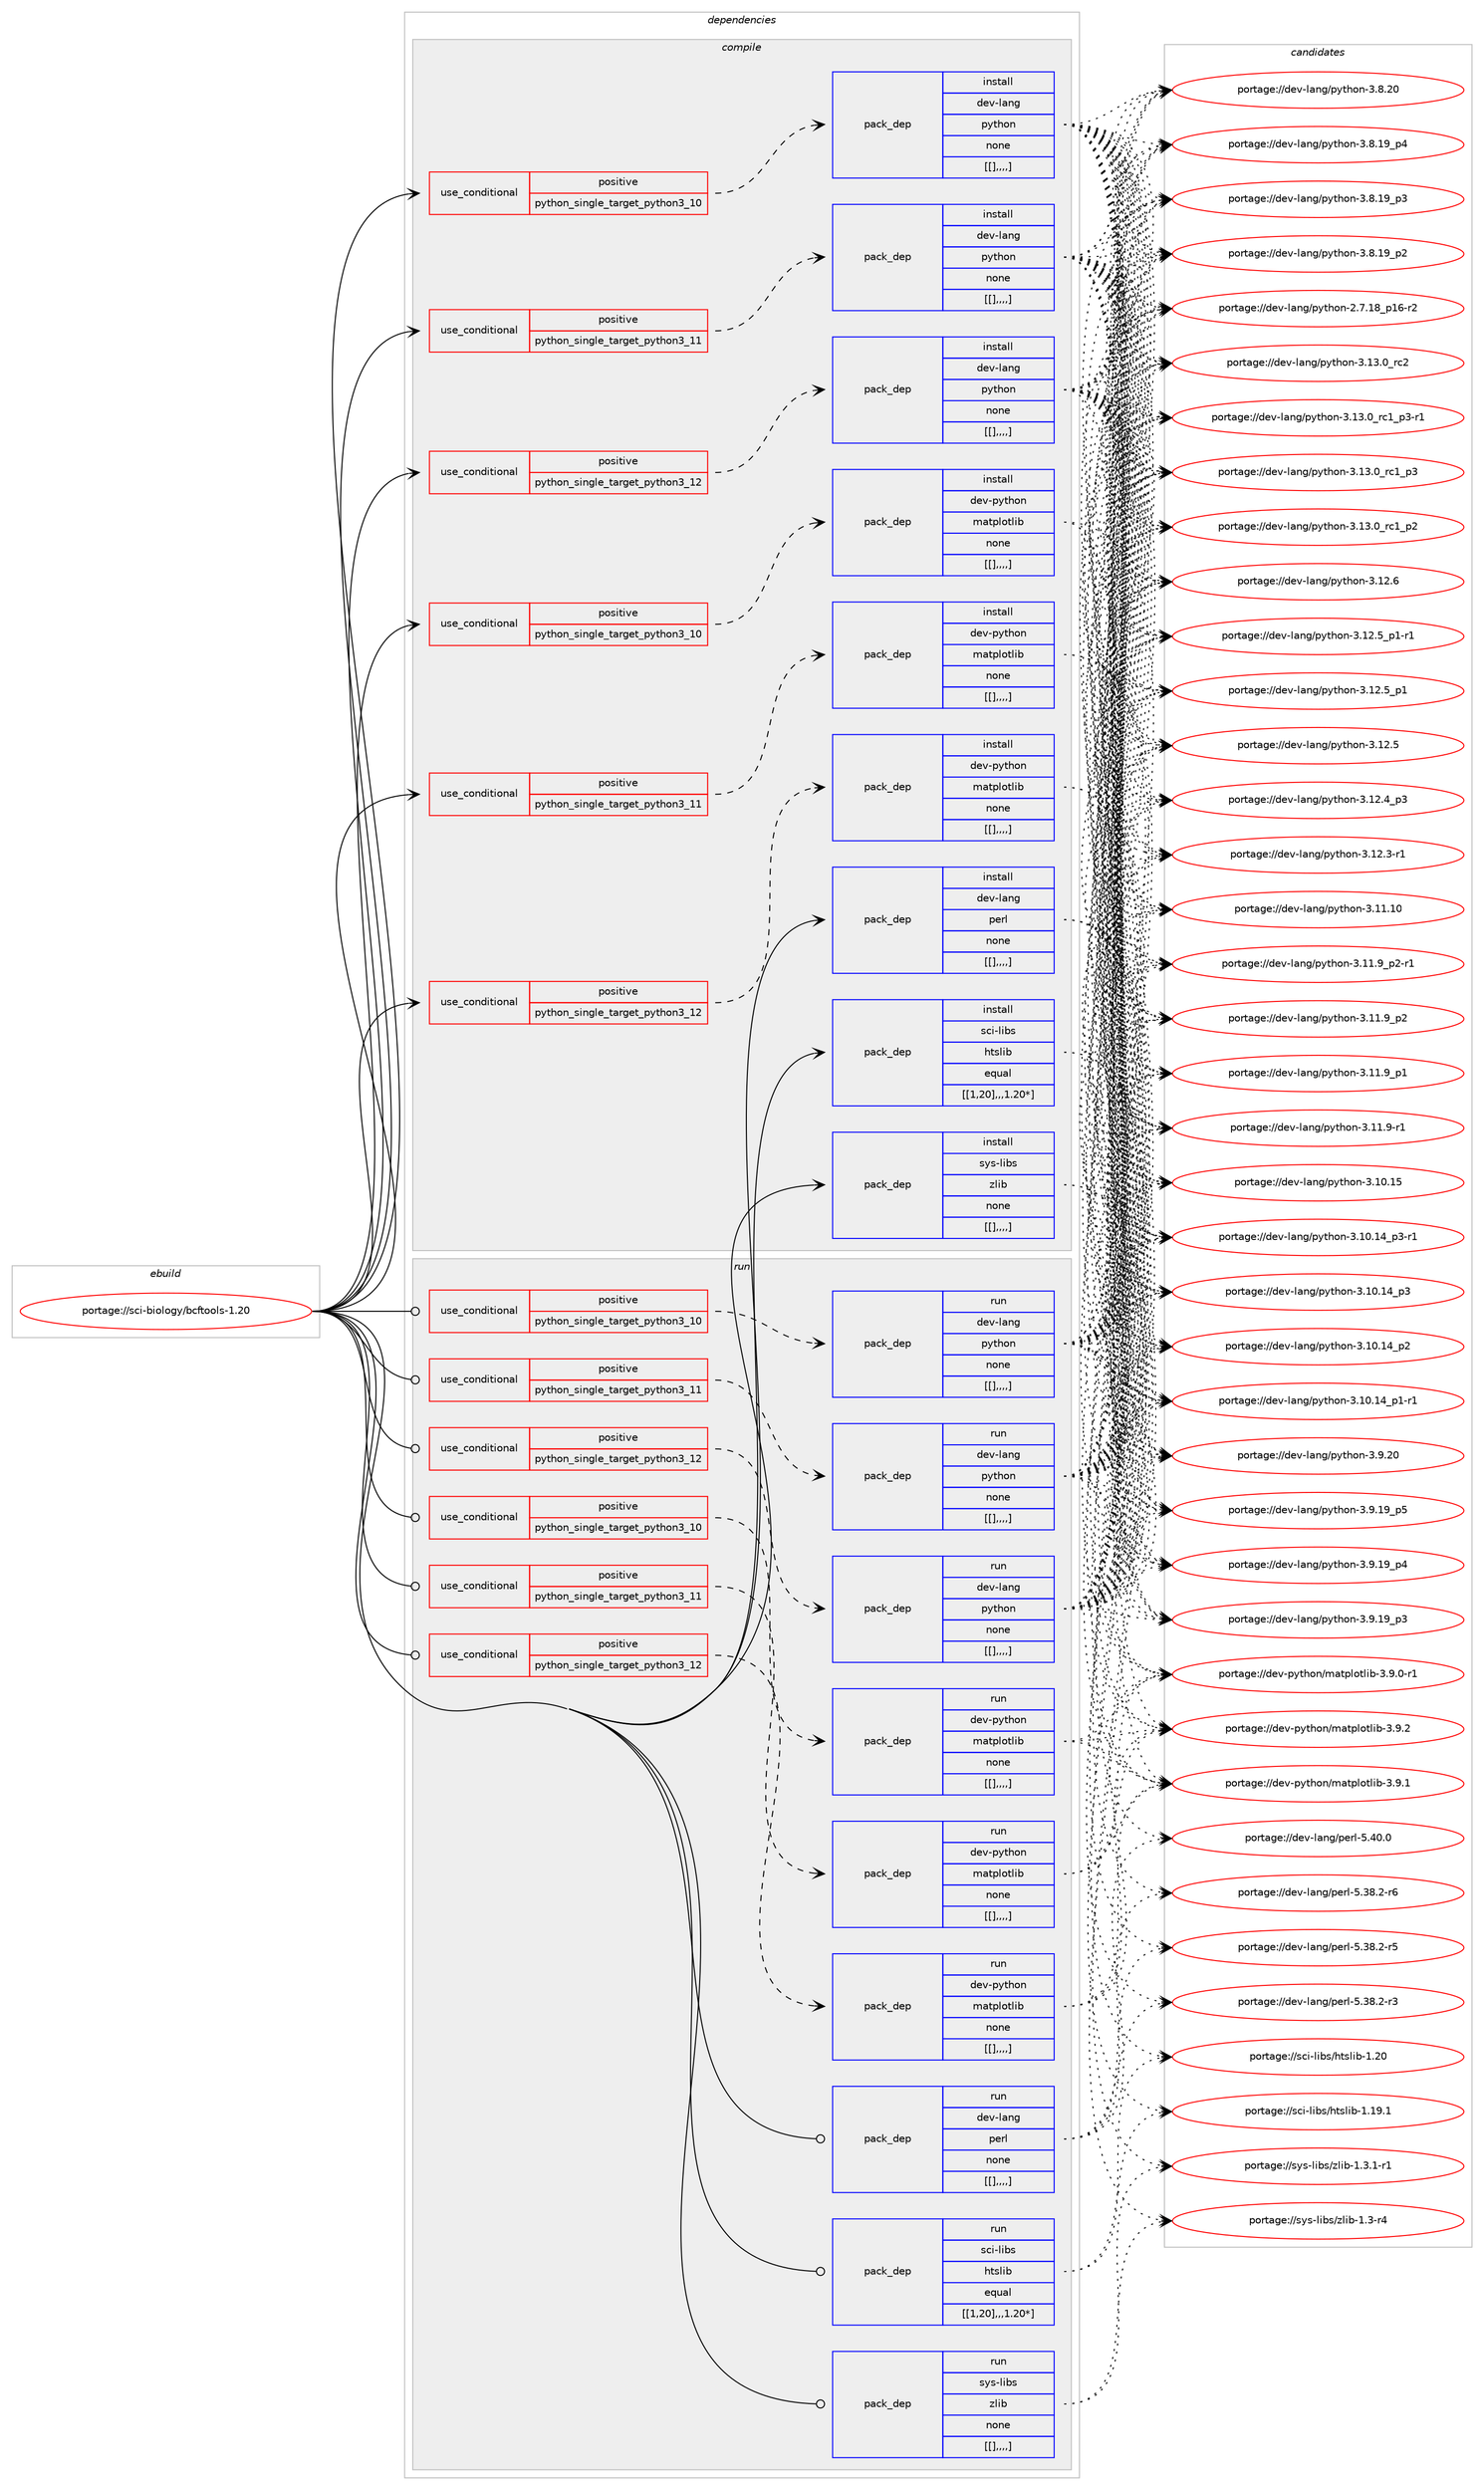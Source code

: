 digraph prolog {

# *************
# Graph options
# *************

newrank=true;
concentrate=true;
compound=true;
graph [rankdir=LR,fontname=Helvetica,fontsize=10,ranksep=1.5];#, ranksep=2.5, nodesep=0.2];
edge  [arrowhead=vee];
node  [fontname=Helvetica,fontsize=10];

# **********
# The ebuild
# **********

subgraph cluster_leftcol {
color=gray;
label=<<i>ebuild</i>>;
id [label="portage://sci-biology/bcftools-1.20", color=red, width=4, href="../sci-biology/bcftools-1.20.svg"];
}

# ****************
# The dependencies
# ****************

subgraph cluster_midcol {
color=gray;
label=<<i>dependencies</i>>;
subgraph cluster_compile {
fillcolor="#eeeeee";
style=filled;
label=<<i>compile</i>>;
subgraph cond107684 {
dependency408165 [label=<<TABLE BORDER="0" CELLBORDER="1" CELLSPACING="0" CELLPADDING="4"><TR><TD ROWSPAN="3" CELLPADDING="10">use_conditional</TD></TR><TR><TD>positive</TD></TR><TR><TD>python_single_target_python3_10</TD></TR></TABLE>>, shape=none, color=red];
subgraph pack297526 {
dependency408166 [label=<<TABLE BORDER="0" CELLBORDER="1" CELLSPACING="0" CELLPADDING="4" WIDTH="220"><TR><TD ROWSPAN="6" CELLPADDING="30">pack_dep</TD></TR><TR><TD WIDTH="110">install</TD></TR><TR><TD>dev-lang</TD></TR><TR><TD>python</TD></TR><TR><TD>none</TD></TR><TR><TD>[[],,,,]</TD></TR></TABLE>>, shape=none, color=blue];
}
dependency408165:e -> dependency408166:w [weight=20,style="dashed",arrowhead="vee"];
}
id:e -> dependency408165:w [weight=20,style="solid",arrowhead="vee"];
subgraph cond107685 {
dependency408167 [label=<<TABLE BORDER="0" CELLBORDER="1" CELLSPACING="0" CELLPADDING="4"><TR><TD ROWSPAN="3" CELLPADDING="10">use_conditional</TD></TR><TR><TD>positive</TD></TR><TR><TD>python_single_target_python3_10</TD></TR></TABLE>>, shape=none, color=red];
subgraph pack297527 {
dependency408168 [label=<<TABLE BORDER="0" CELLBORDER="1" CELLSPACING="0" CELLPADDING="4" WIDTH="220"><TR><TD ROWSPAN="6" CELLPADDING="30">pack_dep</TD></TR><TR><TD WIDTH="110">install</TD></TR><TR><TD>dev-python</TD></TR><TR><TD>matplotlib</TD></TR><TR><TD>none</TD></TR><TR><TD>[[],,,,]</TD></TR></TABLE>>, shape=none, color=blue];
}
dependency408167:e -> dependency408168:w [weight=20,style="dashed",arrowhead="vee"];
}
id:e -> dependency408167:w [weight=20,style="solid",arrowhead="vee"];
subgraph cond107686 {
dependency408169 [label=<<TABLE BORDER="0" CELLBORDER="1" CELLSPACING="0" CELLPADDING="4"><TR><TD ROWSPAN="3" CELLPADDING="10">use_conditional</TD></TR><TR><TD>positive</TD></TR><TR><TD>python_single_target_python3_11</TD></TR></TABLE>>, shape=none, color=red];
subgraph pack297528 {
dependency408170 [label=<<TABLE BORDER="0" CELLBORDER="1" CELLSPACING="0" CELLPADDING="4" WIDTH="220"><TR><TD ROWSPAN="6" CELLPADDING="30">pack_dep</TD></TR><TR><TD WIDTH="110">install</TD></TR><TR><TD>dev-lang</TD></TR><TR><TD>python</TD></TR><TR><TD>none</TD></TR><TR><TD>[[],,,,]</TD></TR></TABLE>>, shape=none, color=blue];
}
dependency408169:e -> dependency408170:w [weight=20,style="dashed",arrowhead="vee"];
}
id:e -> dependency408169:w [weight=20,style="solid",arrowhead="vee"];
subgraph cond107687 {
dependency408171 [label=<<TABLE BORDER="0" CELLBORDER="1" CELLSPACING="0" CELLPADDING="4"><TR><TD ROWSPAN="3" CELLPADDING="10">use_conditional</TD></TR><TR><TD>positive</TD></TR><TR><TD>python_single_target_python3_11</TD></TR></TABLE>>, shape=none, color=red];
subgraph pack297529 {
dependency408172 [label=<<TABLE BORDER="0" CELLBORDER="1" CELLSPACING="0" CELLPADDING="4" WIDTH="220"><TR><TD ROWSPAN="6" CELLPADDING="30">pack_dep</TD></TR><TR><TD WIDTH="110">install</TD></TR><TR><TD>dev-python</TD></TR><TR><TD>matplotlib</TD></TR><TR><TD>none</TD></TR><TR><TD>[[],,,,]</TD></TR></TABLE>>, shape=none, color=blue];
}
dependency408171:e -> dependency408172:w [weight=20,style="dashed",arrowhead="vee"];
}
id:e -> dependency408171:w [weight=20,style="solid",arrowhead="vee"];
subgraph cond107688 {
dependency408173 [label=<<TABLE BORDER="0" CELLBORDER="1" CELLSPACING="0" CELLPADDING="4"><TR><TD ROWSPAN="3" CELLPADDING="10">use_conditional</TD></TR><TR><TD>positive</TD></TR><TR><TD>python_single_target_python3_12</TD></TR></TABLE>>, shape=none, color=red];
subgraph pack297530 {
dependency408174 [label=<<TABLE BORDER="0" CELLBORDER="1" CELLSPACING="0" CELLPADDING="4" WIDTH="220"><TR><TD ROWSPAN="6" CELLPADDING="30">pack_dep</TD></TR><TR><TD WIDTH="110">install</TD></TR><TR><TD>dev-lang</TD></TR><TR><TD>python</TD></TR><TR><TD>none</TD></TR><TR><TD>[[],,,,]</TD></TR></TABLE>>, shape=none, color=blue];
}
dependency408173:e -> dependency408174:w [weight=20,style="dashed",arrowhead="vee"];
}
id:e -> dependency408173:w [weight=20,style="solid",arrowhead="vee"];
subgraph cond107689 {
dependency408175 [label=<<TABLE BORDER="0" CELLBORDER="1" CELLSPACING="0" CELLPADDING="4"><TR><TD ROWSPAN="3" CELLPADDING="10">use_conditional</TD></TR><TR><TD>positive</TD></TR><TR><TD>python_single_target_python3_12</TD></TR></TABLE>>, shape=none, color=red];
subgraph pack297531 {
dependency408176 [label=<<TABLE BORDER="0" CELLBORDER="1" CELLSPACING="0" CELLPADDING="4" WIDTH="220"><TR><TD ROWSPAN="6" CELLPADDING="30">pack_dep</TD></TR><TR><TD WIDTH="110">install</TD></TR><TR><TD>dev-python</TD></TR><TR><TD>matplotlib</TD></TR><TR><TD>none</TD></TR><TR><TD>[[],,,,]</TD></TR></TABLE>>, shape=none, color=blue];
}
dependency408175:e -> dependency408176:w [weight=20,style="dashed",arrowhead="vee"];
}
id:e -> dependency408175:w [weight=20,style="solid",arrowhead="vee"];
subgraph pack297532 {
dependency408177 [label=<<TABLE BORDER="0" CELLBORDER="1" CELLSPACING="0" CELLPADDING="4" WIDTH="220"><TR><TD ROWSPAN="6" CELLPADDING="30">pack_dep</TD></TR><TR><TD WIDTH="110">install</TD></TR><TR><TD>dev-lang</TD></TR><TR><TD>perl</TD></TR><TR><TD>none</TD></TR><TR><TD>[[],,,,]</TD></TR></TABLE>>, shape=none, color=blue];
}
id:e -> dependency408177:w [weight=20,style="solid",arrowhead="vee"];
subgraph pack297533 {
dependency408178 [label=<<TABLE BORDER="0" CELLBORDER="1" CELLSPACING="0" CELLPADDING="4" WIDTH="220"><TR><TD ROWSPAN="6" CELLPADDING="30">pack_dep</TD></TR><TR><TD WIDTH="110">install</TD></TR><TR><TD>sci-libs</TD></TR><TR><TD>htslib</TD></TR><TR><TD>equal</TD></TR><TR><TD>[[1,20],,,1.20*]</TD></TR></TABLE>>, shape=none, color=blue];
}
id:e -> dependency408178:w [weight=20,style="solid",arrowhead="vee"];
subgraph pack297534 {
dependency408179 [label=<<TABLE BORDER="0" CELLBORDER="1" CELLSPACING="0" CELLPADDING="4" WIDTH="220"><TR><TD ROWSPAN="6" CELLPADDING="30">pack_dep</TD></TR><TR><TD WIDTH="110">install</TD></TR><TR><TD>sys-libs</TD></TR><TR><TD>zlib</TD></TR><TR><TD>none</TD></TR><TR><TD>[[],,,,]</TD></TR></TABLE>>, shape=none, color=blue];
}
id:e -> dependency408179:w [weight=20,style="solid",arrowhead="vee"];
}
subgraph cluster_compileandrun {
fillcolor="#eeeeee";
style=filled;
label=<<i>compile and run</i>>;
}
subgraph cluster_run {
fillcolor="#eeeeee";
style=filled;
label=<<i>run</i>>;
subgraph cond107690 {
dependency408180 [label=<<TABLE BORDER="0" CELLBORDER="1" CELLSPACING="0" CELLPADDING="4"><TR><TD ROWSPAN="3" CELLPADDING="10">use_conditional</TD></TR><TR><TD>positive</TD></TR><TR><TD>python_single_target_python3_10</TD></TR></TABLE>>, shape=none, color=red];
subgraph pack297535 {
dependency408181 [label=<<TABLE BORDER="0" CELLBORDER="1" CELLSPACING="0" CELLPADDING="4" WIDTH="220"><TR><TD ROWSPAN="6" CELLPADDING="30">pack_dep</TD></TR><TR><TD WIDTH="110">run</TD></TR><TR><TD>dev-lang</TD></TR><TR><TD>python</TD></TR><TR><TD>none</TD></TR><TR><TD>[[],,,,]</TD></TR></TABLE>>, shape=none, color=blue];
}
dependency408180:e -> dependency408181:w [weight=20,style="dashed",arrowhead="vee"];
}
id:e -> dependency408180:w [weight=20,style="solid",arrowhead="odot"];
subgraph cond107691 {
dependency408182 [label=<<TABLE BORDER="0" CELLBORDER="1" CELLSPACING="0" CELLPADDING="4"><TR><TD ROWSPAN="3" CELLPADDING="10">use_conditional</TD></TR><TR><TD>positive</TD></TR><TR><TD>python_single_target_python3_10</TD></TR></TABLE>>, shape=none, color=red];
subgraph pack297536 {
dependency408183 [label=<<TABLE BORDER="0" CELLBORDER="1" CELLSPACING="0" CELLPADDING="4" WIDTH="220"><TR><TD ROWSPAN="6" CELLPADDING="30">pack_dep</TD></TR><TR><TD WIDTH="110">run</TD></TR><TR><TD>dev-python</TD></TR><TR><TD>matplotlib</TD></TR><TR><TD>none</TD></TR><TR><TD>[[],,,,]</TD></TR></TABLE>>, shape=none, color=blue];
}
dependency408182:e -> dependency408183:w [weight=20,style="dashed",arrowhead="vee"];
}
id:e -> dependency408182:w [weight=20,style="solid",arrowhead="odot"];
subgraph cond107692 {
dependency408184 [label=<<TABLE BORDER="0" CELLBORDER="1" CELLSPACING="0" CELLPADDING="4"><TR><TD ROWSPAN="3" CELLPADDING="10">use_conditional</TD></TR><TR><TD>positive</TD></TR><TR><TD>python_single_target_python3_11</TD></TR></TABLE>>, shape=none, color=red];
subgraph pack297537 {
dependency408185 [label=<<TABLE BORDER="0" CELLBORDER="1" CELLSPACING="0" CELLPADDING="4" WIDTH="220"><TR><TD ROWSPAN="6" CELLPADDING="30">pack_dep</TD></TR><TR><TD WIDTH="110">run</TD></TR><TR><TD>dev-lang</TD></TR><TR><TD>python</TD></TR><TR><TD>none</TD></TR><TR><TD>[[],,,,]</TD></TR></TABLE>>, shape=none, color=blue];
}
dependency408184:e -> dependency408185:w [weight=20,style="dashed",arrowhead="vee"];
}
id:e -> dependency408184:w [weight=20,style="solid",arrowhead="odot"];
subgraph cond107693 {
dependency408186 [label=<<TABLE BORDER="0" CELLBORDER="1" CELLSPACING="0" CELLPADDING="4"><TR><TD ROWSPAN="3" CELLPADDING="10">use_conditional</TD></TR><TR><TD>positive</TD></TR><TR><TD>python_single_target_python3_11</TD></TR></TABLE>>, shape=none, color=red];
subgraph pack297538 {
dependency408187 [label=<<TABLE BORDER="0" CELLBORDER="1" CELLSPACING="0" CELLPADDING="4" WIDTH="220"><TR><TD ROWSPAN="6" CELLPADDING="30">pack_dep</TD></TR><TR><TD WIDTH="110">run</TD></TR><TR><TD>dev-python</TD></TR><TR><TD>matplotlib</TD></TR><TR><TD>none</TD></TR><TR><TD>[[],,,,]</TD></TR></TABLE>>, shape=none, color=blue];
}
dependency408186:e -> dependency408187:w [weight=20,style="dashed",arrowhead="vee"];
}
id:e -> dependency408186:w [weight=20,style="solid",arrowhead="odot"];
subgraph cond107694 {
dependency408188 [label=<<TABLE BORDER="0" CELLBORDER="1" CELLSPACING="0" CELLPADDING="4"><TR><TD ROWSPAN="3" CELLPADDING="10">use_conditional</TD></TR><TR><TD>positive</TD></TR><TR><TD>python_single_target_python3_12</TD></TR></TABLE>>, shape=none, color=red];
subgraph pack297539 {
dependency408189 [label=<<TABLE BORDER="0" CELLBORDER="1" CELLSPACING="0" CELLPADDING="4" WIDTH="220"><TR><TD ROWSPAN="6" CELLPADDING="30">pack_dep</TD></TR><TR><TD WIDTH="110">run</TD></TR><TR><TD>dev-lang</TD></TR><TR><TD>python</TD></TR><TR><TD>none</TD></TR><TR><TD>[[],,,,]</TD></TR></TABLE>>, shape=none, color=blue];
}
dependency408188:e -> dependency408189:w [weight=20,style="dashed",arrowhead="vee"];
}
id:e -> dependency408188:w [weight=20,style="solid",arrowhead="odot"];
subgraph cond107695 {
dependency408190 [label=<<TABLE BORDER="0" CELLBORDER="1" CELLSPACING="0" CELLPADDING="4"><TR><TD ROWSPAN="3" CELLPADDING="10">use_conditional</TD></TR><TR><TD>positive</TD></TR><TR><TD>python_single_target_python3_12</TD></TR></TABLE>>, shape=none, color=red];
subgraph pack297540 {
dependency408191 [label=<<TABLE BORDER="0" CELLBORDER="1" CELLSPACING="0" CELLPADDING="4" WIDTH="220"><TR><TD ROWSPAN="6" CELLPADDING="30">pack_dep</TD></TR><TR><TD WIDTH="110">run</TD></TR><TR><TD>dev-python</TD></TR><TR><TD>matplotlib</TD></TR><TR><TD>none</TD></TR><TR><TD>[[],,,,]</TD></TR></TABLE>>, shape=none, color=blue];
}
dependency408190:e -> dependency408191:w [weight=20,style="dashed",arrowhead="vee"];
}
id:e -> dependency408190:w [weight=20,style="solid",arrowhead="odot"];
subgraph pack297541 {
dependency408192 [label=<<TABLE BORDER="0" CELLBORDER="1" CELLSPACING="0" CELLPADDING="4" WIDTH="220"><TR><TD ROWSPAN="6" CELLPADDING="30">pack_dep</TD></TR><TR><TD WIDTH="110">run</TD></TR><TR><TD>dev-lang</TD></TR><TR><TD>perl</TD></TR><TR><TD>none</TD></TR><TR><TD>[[],,,,]</TD></TR></TABLE>>, shape=none, color=blue];
}
id:e -> dependency408192:w [weight=20,style="solid",arrowhead="odot"];
subgraph pack297542 {
dependency408193 [label=<<TABLE BORDER="0" CELLBORDER="1" CELLSPACING="0" CELLPADDING="4" WIDTH="220"><TR><TD ROWSPAN="6" CELLPADDING="30">pack_dep</TD></TR><TR><TD WIDTH="110">run</TD></TR><TR><TD>sci-libs</TD></TR><TR><TD>htslib</TD></TR><TR><TD>equal</TD></TR><TR><TD>[[1,20],,,1.20*]</TD></TR></TABLE>>, shape=none, color=blue];
}
id:e -> dependency408193:w [weight=20,style="solid",arrowhead="odot"];
subgraph pack297543 {
dependency408194 [label=<<TABLE BORDER="0" CELLBORDER="1" CELLSPACING="0" CELLPADDING="4" WIDTH="220"><TR><TD ROWSPAN="6" CELLPADDING="30">pack_dep</TD></TR><TR><TD WIDTH="110">run</TD></TR><TR><TD>sys-libs</TD></TR><TR><TD>zlib</TD></TR><TR><TD>none</TD></TR><TR><TD>[[],,,,]</TD></TR></TABLE>>, shape=none, color=blue];
}
id:e -> dependency408194:w [weight=20,style="solid",arrowhead="odot"];
}
}

# **************
# The candidates
# **************

subgraph cluster_choices {
rank=same;
color=gray;
label=<<i>candidates</i>>;

subgraph choice297526 {
color=black;
nodesep=1;
choice10010111845108971101034711212111610411111045514649514648951149950 [label="portage://dev-lang/python-3.13.0_rc2", color=red, width=4,href="../dev-lang/python-3.13.0_rc2.svg"];
choice1001011184510897110103471121211161041111104551464951464895114994995112514511449 [label="portage://dev-lang/python-3.13.0_rc1_p3-r1", color=red, width=4,href="../dev-lang/python-3.13.0_rc1_p3-r1.svg"];
choice100101118451089711010347112121116104111110455146495146489511499499511251 [label="portage://dev-lang/python-3.13.0_rc1_p3", color=red, width=4,href="../dev-lang/python-3.13.0_rc1_p3.svg"];
choice100101118451089711010347112121116104111110455146495146489511499499511250 [label="portage://dev-lang/python-3.13.0_rc1_p2", color=red, width=4,href="../dev-lang/python-3.13.0_rc1_p2.svg"];
choice10010111845108971101034711212111610411111045514649504654 [label="portage://dev-lang/python-3.12.6", color=red, width=4,href="../dev-lang/python-3.12.6.svg"];
choice1001011184510897110103471121211161041111104551464950465395112494511449 [label="portage://dev-lang/python-3.12.5_p1-r1", color=red, width=4,href="../dev-lang/python-3.12.5_p1-r1.svg"];
choice100101118451089711010347112121116104111110455146495046539511249 [label="portage://dev-lang/python-3.12.5_p1", color=red, width=4,href="../dev-lang/python-3.12.5_p1.svg"];
choice10010111845108971101034711212111610411111045514649504653 [label="portage://dev-lang/python-3.12.5", color=red, width=4,href="../dev-lang/python-3.12.5.svg"];
choice100101118451089711010347112121116104111110455146495046529511251 [label="portage://dev-lang/python-3.12.4_p3", color=red, width=4,href="../dev-lang/python-3.12.4_p3.svg"];
choice100101118451089711010347112121116104111110455146495046514511449 [label="portage://dev-lang/python-3.12.3-r1", color=red, width=4,href="../dev-lang/python-3.12.3-r1.svg"];
choice1001011184510897110103471121211161041111104551464949464948 [label="portage://dev-lang/python-3.11.10", color=red, width=4,href="../dev-lang/python-3.11.10.svg"];
choice1001011184510897110103471121211161041111104551464949465795112504511449 [label="portage://dev-lang/python-3.11.9_p2-r1", color=red, width=4,href="../dev-lang/python-3.11.9_p2-r1.svg"];
choice100101118451089711010347112121116104111110455146494946579511250 [label="portage://dev-lang/python-3.11.9_p2", color=red, width=4,href="../dev-lang/python-3.11.9_p2.svg"];
choice100101118451089711010347112121116104111110455146494946579511249 [label="portage://dev-lang/python-3.11.9_p1", color=red, width=4,href="../dev-lang/python-3.11.9_p1.svg"];
choice100101118451089711010347112121116104111110455146494946574511449 [label="portage://dev-lang/python-3.11.9-r1", color=red, width=4,href="../dev-lang/python-3.11.9-r1.svg"];
choice1001011184510897110103471121211161041111104551464948464953 [label="portage://dev-lang/python-3.10.15", color=red, width=4,href="../dev-lang/python-3.10.15.svg"];
choice100101118451089711010347112121116104111110455146494846495295112514511449 [label="portage://dev-lang/python-3.10.14_p3-r1", color=red, width=4,href="../dev-lang/python-3.10.14_p3-r1.svg"];
choice10010111845108971101034711212111610411111045514649484649529511251 [label="portage://dev-lang/python-3.10.14_p3", color=red, width=4,href="../dev-lang/python-3.10.14_p3.svg"];
choice10010111845108971101034711212111610411111045514649484649529511250 [label="portage://dev-lang/python-3.10.14_p2", color=red, width=4,href="../dev-lang/python-3.10.14_p2.svg"];
choice100101118451089711010347112121116104111110455146494846495295112494511449 [label="portage://dev-lang/python-3.10.14_p1-r1", color=red, width=4,href="../dev-lang/python-3.10.14_p1-r1.svg"];
choice10010111845108971101034711212111610411111045514657465048 [label="portage://dev-lang/python-3.9.20", color=red, width=4,href="../dev-lang/python-3.9.20.svg"];
choice100101118451089711010347112121116104111110455146574649579511253 [label="portage://dev-lang/python-3.9.19_p5", color=red, width=4,href="../dev-lang/python-3.9.19_p5.svg"];
choice100101118451089711010347112121116104111110455146574649579511252 [label="portage://dev-lang/python-3.9.19_p4", color=red, width=4,href="../dev-lang/python-3.9.19_p4.svg"];
choice100101118451089711010347112121116104111110455146574649579511251 [label="portage://dev-lang/python-3.9.19_p3", color=red, width=4,href="../dev-lang/python-3.9.19_p3.svg"];
choice10010111845108971101034711212111610411111045514656465048 [label="portage://dev-lang/python-3.8.20", color=red, width=4,href="../dev-lang/python-3.8.20.svg"];
choice100101118451089711010347112121116104111110455146564649579511252 [label="portage://dev-lang/python-3.8.19_p4", color=red, width=4,href="../dev-lang/python-3.8.19_p4.svg"];
choice100101118451089711010347112121116104111110455146564649579511251 [label="portage://dev-lang/python-3.8.19_p3", color=red, width=4,href="../dev-lang/python-3.8.19_p3.svg"];
choice100101118451089711010347112121116104111110455146564649579511250 [label="portage://dev-lang/python-3.8.19_p2", color=red, width=4,href="../dev-lang/python-3.8.19_p2.svg"];
choice100101118451089711010347112121116104111110455046554649569511249544511450 [label="portage://dev-lang/python-2.7.18_p16-r2", color=red, width=4,href="../dev-lang/python-2.7.18_p16-r2.svg"];
dependency408166:e -> choice10010111845108971101034711212111610411111045514649514648951149950:w [style=dotted,weight="100"];
dependency408166:e -> choice1001011184510897110103471121211161041111104551464951464895114994995112514511449:w [style=dotted,weight="100"];
dependency408166:e -> choice100101118451089711010347112121116104111110455146495146489511499499511251:w [style=dotted,weight="100"];
dependency408166:e -> choice100101118451089711010347112121116104111110455146495146489511499499511250:w [style=dotted,weight="100"];
dependency408166:e -> choice10010111845108971101034711212111610411111045514649504654:w [style=dotted,weight="100"];
dependency408166:e -> choice1001011184510897110103471121211161041111104551464950465395112494511449:w [style=dotted,weight="100"];
dependency408166:e -> choice100101118451089711010347112121116104111110455146495046539511249:w [style=dotted,weight="100"];
dependency408166:e -> choice10010111845108971101034711212111610411111045514649504653:w [style=dotted,weight="100"];
dependency408166:e -> choice100101118451089711010347112121116104111110455146495046529511251:w [style=dotted,weight="100"];
dependency408166:e -> choice100101118451089711010347112121116104111110455146495046514511449:w [style=dotted,weight="100"];
dependency408166:e -> choice1001011184510897110103471121211161041111104551464949464948:w [style=dotted,weight="100"];
dependency408166:e -> choice1001011184510897110103471121211161041111104551464949465795112504511449:w [style=dotted,weight="100"];
dependency408166:e -> choice100101118451089711010347112121116104111110455146494946579511250:w [style=dotted,weight="100"];
dependency408166:e -> choice100101118451089711010347112121116104111110455146494946579511249:w [style=dotted,weight="100"];
dependency408166:e -> choice100101118451089711010347112121116104111110455146494946574511449:w [style=dotted,weight="100"];
dependency408166:e -> choice1001011184510897110103471121211161041111104551464948464953:w [style=dotted,weight="100"];
dependency408166:e -> choice100101118451089711010347112121116104111110455146494846495295112514511449:w [style=dotted,weight="100"];
dependency408166:e -> choice10010111845108971101034711212111610411111045514649484649529511251:w [style=dotted,weight="100"];
dependency408166:e -> choice10010111845108971101034711212111610411111045514649484649529511250:w [style=dotted,weight="100"];
dependency408166:e -> choice100101118451089711010347112121116104111110455146494846495295112494511449:w [style=dotted,weight="100"];
dependency408166:e -> choice10010111845108971101034711212111610411111045514657465048:w [style=dotted,weight="100"];
dependency408166:e -> choice100101118451089711010347112121116104111110455146574649579511253:w [style=dotted,weight="100"];
dependency408166:e -> choice100101118451089711010347112121116104111110455146574649579511252:w [style=dotted,weight="100"];
dependency408166:e -> choice100101118451089711010347112121116104111110455146574649579511251:w [style=dotted,weight="100"];
dependency408166:e -> choice10010111845108971101034711212111610411111045514656465048:w [style=dotted,weight="100"];
dependency408166:e -> choice100101118451089711010347112121116104111110455146564649579511252:w [style=dotted,weight="100"];
dependency408166:e -> choice100101118451089711010347112121116104111110455146564649579511251:w [style=dotted,weight="100"];
dependency408166:e -> choice100101118451089711010347112121116104111110455146564649579511250:w [style=dotted,weight="100"];
dependency408166:e -> choice100101118451089711010347112121116104111110455046554649569511249544511450:w [style=dotted,weight="100"];
}
subgraph choice297527 {
color=black;
nodesep=1;
choice10010111845112121116104111110471099711611210811111610810598455146574650 [label="portage://dev-python/matplotlib-3.9.2", color=red, width=4,href="../dev-python/matplotlib-3.9.2.svg"];
choice10010111845112121116104111110471099711611210811111610810598455146574649 [label="portage://dev-python/matplotlib-3.9.1", color=red, width=4,href="../dev-python/matplotlib-3.9.1.svg"];
choice100101118451121211161041111104710997116112108111116108105984551465746484511449 [label="portage://dev-python/matplotlib-3.9.0-r1", color=red, width=4,href="../dev-python/matplotlib-3.9.0-r1.svg"];
dependency408168:e -> choice10010111845112121116104111110471099711611210811111610810598455146574650:w [style=dotted,weight="100"];
dependency408168:e -> choice10010111845112121116104111110471099711611210811111610810598455146574649:w [style=dotted,weight="100"];
dependency408168:e -> choice100101118451121211161041111104710997116112108111116108105984551465746484511449:w [style=dotted,weight="100"];
}
subgraph choice297528 {
color=black;
nodesep=1;
choice10010111845108971101034711212111610411111045514649514648951149950 [label="portage://dev-lang/python-3.13.0_rc2", color=red, width=4,href="../dev-lang/python-3.13.0_rc2.svg"];
choice1001011184510897110103471121211161041111104551464951464895114994995112514511449 [label="portage://dev-lang/python-3.13.0_rc1_p3-r1", color=red, width=4,href="../dev-lang/python-3.13.0_rc1_p3-r1.svg"];
choice100101118451089711010347112121116104111110455146495146489511499499511251 [label="portage://dev-lang/python-3.13.0_rc1_p3", color=red, width=4,href="../dev-lang/python-3.13.0_rc1_p3.svg"];
choice100101118451089711010347112121116104111110455146495146489511499499511250 [label="portage://dev-lang/python-3.13.0_rc1_p2", color=red, width=4,href="../dev-lang/python-3.13.0_rc1_p2.svg"];
choice10010111845108971101034711212111610411111045514649504654 [label="portage://dev-lang/python-3.12.6", color=red, width=4,href="../dev-lang/python-3.12.6.svg"];
choice1001011184510897110103471121211161041111104551464950465395112494511449 [label="portage://dev-lang/python-3.12.5_p1-r1", color=red, width=4,href="../dev-lang/python-3.12.5_p1-r1.svg"];
choice100101118451089711010347112121116104111110455146495046539511249 [label="portage://dev-lang/python-3.12.5_p1", color=red, width=4,href="../dev-lang/python-3.12.5_p1.svg"];
choice10010111845108971101034711212111610411111045514649504653 [label="portage://dev-lang/python-3.12.5", color=red, width=4,href="../dev-lang/python-3.12.5.svg"];
choice100101118451089711010347112121116104111110455146495046529511251 [label="portage://dev-lang/python-3.12.4_p3", color=red, width=4,href="../dev-lang/python-3.12.4_p3.svg"];
choice100101118451089711010347112121116104111110455146495046514511449 [label="portage://dev-lang/python-3.12.3-r1", color=red, width=4,href="../dev-lang/python-3.12.3-r1.svg"];
choice1001011184510897110103471121211161041111104551464949464948 [label="portage://dev-lang/python-3.11.10", color=red, width=4,href="../dev-lang/python-3.11.10.svg"];
choice1001011184510897110103471121211161041111104551464949465795112504511449 [label="portage://dev-lang/python-3.11.9_p2-r1", color=red, width=4,href="../dev-lang/python-3.11.9_p2-r1.svg"];
choice100101118451089711010347112121116104111110455146494946579511250 [label="portage://dev-lang/python-3.11.9_p2", color=red, width=4,href="../dev-lang/python-3.11.9_p2.svg"];
choice100101118451089711010347112121116104111110455146494946579511249 [label="portage://dev-lang/python-3.11.9_p1", color=red, width=4,href="../dev-lang/python-3.11.9_p1.svg"];
choice100101118451089711010347112121116104111110455146494946574511449 [label="portage://dev-lang/python-3.11.9-r1", color=red, width=4,href="../dev-lang/python-3.11.9-r1.svg"];
choice1001011184510897110103471121211161041111104551464948464953 [label="portage://dev-lang/python-3.10.15", color=red, width=4,href="../dev-lang/python-3.10.15.svg"];
choice100101118451089711010347112121116104111110455146494846495295112514511449 [label="portage://dev-lang/python-3.10.14_p3-r1", color=red, width=4,href="../dev-lang/python-3.10.14_p3-r1.svg"];
choice10010111845108971101034711212111610411111045514649484649529511251 [label="portage://dev-lang/python-3.10.14_p3", color=red, width=4,href="../dev-lang/python-3.10.14_p3.svg"];
choice10010111845108971101034711212111610411111045514649484649529511250 [label="portage://dev-lang/python-3.10.14_p2", color=red, width=4,href="../dev-lang/python-3.10.14_p2.svg"];
choice100101118451089711010347112121116104111110455146494846495295112494511449 [label="portage://dev-lang/python-3.10.14_p1-r1", color=red, width=4,href="../dev-lang/python-3.10.14_p1-r1.svg"];
choice10010111845108971101034711212111610411111045514657465048 [label="portage://dev-lang/python-3.9.20", color=red, width=4,href="../dev-lang/python-3.9.20.svg"];
choice100101118451089711010347112121116104111110455146574649579511253 [label="portage://dev-lang/python-3.9.19_p5", color=red, width=4,href="../dev-lang/python-3.9.19_p5.svg"];
choice100101118451089711010347112121116104111110455146574649579511252 [label="portage://dev-lang/python-3.9.19_p4", color=red, width=4,href="../dev-lang/python-3.9.19_p4.svg"];
choice100101118451089711010347112121116104111110455146574649579511251 [label="portage://dev-lang/python-3.9.19_p3", color=red, width=4,href="../dev-lang/python-3.9.19_p3.svg"];
choice10010111845108971101034711212111610411111045514656465048 [label="portage://dev-lang/python-3.8.20", color=red, width=4,href="../dev-lang/python-3.8.20.svg"];
choice100101118451089711010347112121116104111110455146564649579511252 [label="portage://dev-lang/python-3.8.19_p4", color=red, width=4,href="../dev-lang/python-3.8.19_p4.svg"];
choice100101118451089711010347112121116104111110455146564649579511251 [label="portage://dev-lang/python-3.8.19_p3", color=red, width=4,href="../dev-lang/python-3.8.19_p3.svg"];
choice100101118451089711010347112121116104111110455146564649579511250 [label="portage://dev-lang/python-3.8.19_p2", color=red, width=4,href="../dev-lang/python-3.8.19_p2.svg"];
choice100101118451089711010347112121116104111110455046554649569511249544511450 [label="portage://dev-lang/python-2.7.18_p16-r2", color=red, width=4,href="../dev-lang/python-2.7.18_p16-r2.svg"];
dependency408170:e -> choice10010111845108971101034711212111610411111045514649514648951149950:w [style=dotted,weight="100"];
dependency408170:e -> choice1001011184510897110103471121211161041111104551464951464895114994995112514511449:w [style=dotted,weight="100"];
dependency408170:e -> choice100101118451089711010347112121116104111110455146495146489511499499511251:w [style=dotted,weight="100"];
dependency408170:e -> choice100101118451089711010347112121116104111110455146495146489511499499511250:w [style=dotted,weight="100"];
dependency408170:e -> choice10010111845108971101034711212111610411111045514649504654:w [style=dotted,weight="100"];
dependency408170:e -> choice1001011184510897110103471121211161041111104551464950465395112494511449:w [style=dotted,weight="100"];
dependency408170:e -> choice100101118451089711010347112121116104111110455146495046539511249:w [style=dotted,weight="100"];
dependency408170:e -> choice10010111845108971101034711212111610411111045514649504653:w [style=dotted,weight="100"];
dependency408170:e -> choice100101118451089711010347112121116104111110455146495046529511251:w [style=dotted,weight="100"];
dependency408170:e -> choice100101118451089711010347112121116104111110455146495046514511449:w [style=dotted,weight="100"];
dependency408170:e -> choice1001011184510897110103471121211161041111104551464949464948:w [style=dotted,weight="100"];
dependency408170:e -> choice1001011184510897110103471121211161041111104551464949465795112504511449:w [style=dotted,weight="100"];
dependency408170:e -> choice100101118451089711010347112121116104111110455146494946579511250:w [style=dotted,weight="100"];
dependency408170:e -> choice100101118451089711010347112121116104111110455146494946579511249:w [style=dotted,weight="100"];
dependency408170:e -> choice100101118451089711010347112121116104111110455146494946574511449:w [style=dotted,weight="100"];
dependency408170:e -> choice1001011184510897110103471121211161041111104551464948464953:w [style=dotted,weight="100"];
dependency408170:e -> choice100101118451089711010347112121116104111110455146494846495295112514511449:w [style=dotted,weight="100"];
dependency408170:e -> choice10010111845108971101034711212111610411111045514649484649529511251:w [style=dotted,weight="100"];
dependency408170:e -> choice10010111845108971101034711212111610411111045514649484649529511250:w [style=dotted,weight="100"];
dependency408170:e -> choice100101118451089711010347112121116104111110455146494846495295112494511449:w [style=dotted,weight="100"];
dependency408170:e -> choice10010111845108971101034711212111610411111045514657465048:w [style=dotted,weight="100"];
dependency408170:e -> choice100101118451089711010347112121116104111110455146574649579511253:w [style=dotted,weight="100"];
dependency408170:e -> choice100101118451089711010347112121116104111110455146574649579511252:w [style=dotted,weight="100"];
dependency408170:e -> choice100101118451089711010347112121116104111110455146574649579511251:w [style=dotted,weight="100"];
dependency408170:e -> choice10010111845108971101034711212111610411111045514656465048:w [style=dotted,weight="100"];
dependency408170:e -> choice100101118451089711010347112121116104111110455146564649579511252:w [style=dotted,weight="100"];
dependency408170:e -> choice100101118451089711010347112121116104111110455146564649579511251:w [style=dotted,weight="100"];
dependency408170:e -> choice100101118451089711010347112121116104111110455146564649579511250:w [style=dotted,weight="100"];
dependency408170:e -> choice100101118451089711010347112121116104111110455046554649569511249544511450:w [style=dotted,weight="100"];
}
subgraph choice297529 {
color=black;
nodesep=1;
choice10010111845112121116104111110471099711611210811111610810598455146574650 [label="portage://dev-python/matplotlib-3.9.2", color=red, width=4,href="../dev-python/matplotlib-3.9.2.svg"];
choice10010111845112121116104111110471099711611210811111610810598455146574649 [label="portage://dev-python/matplotlib-3.9.1", color=red, width=4,href="../dev-python/matplotlib-3.9.1.svg"];
choice100101118451121211161041111104710997116112108111116108105984551465746484511449 [label="portage://dev-python/matplotlib-3.9.0-r1", color=red, width=4,href="../dev-python/matplotlib-3.9.0-r1.svg"];
dependency408172:e -> choice10010111845112121116104111110471099711611210811111610810598455146574650:w [style=dotted,weight="100"];
dependency408172:e -> choice10010111845112121116104111110471099711611210811111610810598455146574649:w [style=dotted,weight="100"];
dependency408172:e -> choice100101118451121211161041111104710997116112108111116108105984551465746484511449:w [style=dotted,weight="100"];
}
subgraph choice297530 {
color=black;
nodesep=1;
choice10010111845108971101034711212111610411111045514649514648951149950 [label="portage://dev-lang/python-3.13.0_rc2", color=red, width=4,href="../dev-lang/python-3.13.0_rc2.svg"];
choice1001011184510897110103471121211161041111104551464951464895114994995112514511449 [label="portage://dev-lang/python-3.13.0_rc1_p3-r1", color=red, width=4,href="../dev-lang/python-3.13.0_rc1_p3-r1.svg"];
choice100101118451089711010347112121116104111110455146495146489511499499511251 [label="portage://dev-lang/python-3.13.0_rc1_p3", color=red, width=4,href="../dev-lang/python-3.13.0_rc1_p3.svg"];
choice100101118451089711010347112121116104111110455146495146489511499499511250 [label="portage://dev-lang/python-3.13.0_rc1_p2", color=red, width=4,href="../dev-lang/python-3.13.0_rc1_p2.svg"];
choice10010111845108971101034711212111610411111045514649504654 [label="portage://dev-lang/python-3.12.6", color=red, width=4,href="../dev-lang/python-3.12.6.svg"];
choice1001011184510897110103471121211161041111104551464950465395112494511449 [label="portage://dev-lang/python-3.12.5_p1-r1", color=red, width=4,href="../dev-lang/python-3.12.5_p1-r1.svg"];
choice100101118451089711010347112121116104111110455146495046539511249 [label="portage://dev-lang/python-3.12.5_p1", color=red, width=4,href="../dev-lang/python-3.12.5_p1.svg"];
choice10010111845108971101034711212111610411111045514649504653 [label="portage://dev-lang/python-3.12.5", color=red, width=4,href="../dev-lang/python-3.12.5.svg"];
choice100101118451089711010347112121116104111110455146495046529511251 [label="portage://dev-lang/python-3.12.4_p3", color=red, width=4,href="../dev-lang/python-3.12.4_p3.svg"];
choice100101118451089711010347112121116104111110455146495046514511449 [label="portage://dev-lang/python-3.12.3-r1", color=red, width=4,href="../dev-lang/python-3.12.3-r1.svg"];
choice1001011184510897110103471121211161041111104551464949464948 [label="portage://dev-lang/python-3.11.10", color=red, width=4,href="../dev-lang/python-3.11.10.svg"];
choice1001011184510897110103471121211161041111104551464949465795112504511449 [label="portage://dev-lang/python-3.11.9_p2-r1", color=red, width=4,href="../dev-lang/python-3.11.9_p2-r1.svg"];
choice100101118451089711010347112121116104111110455146494946579511250 [label="portage://dev-lang/python-3.11.9_p2", color=red, width=4,href="../dev-lang/python-3.11.9_p2.svg"];
choice100101118451089711010347112121116104111110455146494946579511249 [label="portage://dev-lang/python-3.11.9_p1", color=red, width=4,href="../dev-lang/python-3.11.9_p1.svg"];
choice100101118451089711010347112121116104111110455146494946574511449 [label="portage://dev-lang/python-3.11.9-r1", color=red, width=4,href="../dev-lang/python-3.11.9-r1.svg"];
choice1001011184510897110103471121211161041111104551464948464953 [label="portage://dev-lang/python-3.10.15", color=red, width=4,href="../dev-lang/python-3.10.15.svg"];
choice100101118451089711010347112121116104111110455146494846495295112514511449 [label="portage://dev-lang/python-3.10.14_p3-r1", color=red, width=4,href="../dev-lang/python-3.10.14_p3-r1.svg"];
choice10010111845108971101034711212111610411111045514649484649529511251 [label="portage://dev-lang/python-3.10.14_p3", color=red, width=4,href="../dev-lang/python-3.10.14_p3.svg"];
choice10010111845108971101034711212111610411111045514649484649529511250 [label="portage://dev-lang/python-3.10.14_p2", color=red, width=4,href="../dev-lang/python-3.10.14_p2.svg"];
choice100101118451089711010347112121116104111110455146494846495295112494511449 [label="portage://dev-lang/python-3.10.14_p1-r1", color=red, width=4,href="../dev-lang/python-3.10.14_p1-r1.svg"];
choice10010111845108971101034711212111610411111045514657465048 [label="portage://dev-lang/python-3.9.20", color=red, width=4,href="../dev-lang/python-3.9.20.svg"];
choice100101118451089711010347112121116104111110455146574649579511253 [label="portage://dev-lang/python-3.9.19_p5", color=red, width=4,href="../dev-lang/python-3.9.19_p5.svg"];
choice100101118451089711010347112121116104111110455146574649579511252 [label="portage://dev-lang/python-3.9.19_p4", color=red, width=4,href="../dev-lang/python-3.9.19_p4.svg"];
choice100101118451089711010347112121116104111110455146574649579511251 [label="portage://dev-lang/python-3.9.19_p3", color=red, width=4,href="../dev-lang/python-3.9.19_p3.svg"];
choice10010111845108971101034711212111610411111045514656465048 [label="portage://dev-lang/python-3.8.20", color=red, width=4,href="../dev-lang/python-3.8.20.svg"];
choice100101118451089711010347112121116104111110455146564649579511252 [label="portage://dev-lang/python-3.8.19_p4", color=red, width=4,href="../dev-lang/python-3.8.19_p4.svg"];
choice100101118451089711010347112121116104111110455146564649579511251 [label="portage://dev-lang/python-3.8.19_p3", color=red, width=4,href="../dev-lang/python-3.8.19_p3.svg"];
choice100101118451089711010347112121116104111110455146564649579511250 [label="portage://dev-lang/python-3.8.19_p2", color=red, width=4,href="../dev-lang/python-3.8.19_p2.svg"];
choice100101118451089711010347112121116104111110455046554649569511249544511450 [label="portage://dev-lang/python-2.7.18_p16-r2", color=red, width=4,href="../dev-lang/python-2.7.18_p16-r2.svg"];
dependency408174:e -> choice10010111845108971101034711212111610411111045514649514648951149950:w [style=dotted,weight="100"];
dependency408174:e -> choice1001011184510897110103471121211161041111104551464951464895114994995112514511449:w [style=dotted,weight="100"];
dependency408174:e -> choice100101118451089711010347112121116104111110455146495146489511499499511251:w [style=dotted,weight="100"];
dependency408174:e -> choice100101118451089711010347112121116104111110455146495146489511499499511250:w [style=dotted,weight="100"];
dependency408174:e -> choice10010111845108971101034711212111610411111045514649504654:w [style=dotted,weight="100"];
dependency408174:e -> choice1001011184510897110103471121211161041111104551464950465395112494511449:w [style=dotted,weight="100"];
dependency408174:e -> choice100101118451089711010347112121116104111110455146495046539511249:w [style=dotted,weight="100"];
dependency408174:e -> choice10010111845108971101034711212111610411111045514649504653:w [style=dotted,weight="100"];
dependency408174:e -> choice100101118451089711010347112121116104111110455146495046529511251:w [style=dotted,weight="100"];
dependency408174:e -> choice100101118451089711010347112121116104111110455146495046514511449:w [style=dotted,weight="100"];
dependency408174:e -> choice1001011184510897110103471121211161041111104551464949464948:w [style=dotted,weight="100"];
dependency408174:e -> choice1001011184510897110103471121211161041111104551464949465795112504511449:w [style=dotted,weight="100"];
dependency408174:e -> choice100101118451089711010347112121116104111110455146494946579511250:w [style=dotted,weight="100"];
dependency408174:e -> choice100101118451089711010347112121116104111110455146494946579511249:w [style=dotted,weight="100"];
dependency408174:e -> choice100101118451089711010347112121116104111110455146494946574511449:w [style=dotted,weight="100"];
dependency408174:e -> choice1001011184510897110103471121211161041111104551464948464953:w [style=dotted,weight="100"];
dependency408174:e -> choice100101118451089711010347112121116104111110455146494846495295112514511449:w [style=dotted,weight="100"];
dependency408174:e -> choice10010111845108971101034711212111610411111045514649484649529511251:w [style=dotted,weight="100"];
dependency408174:e -> choice10010111845108971101034711212111610411111045514649484649529511250:w [style=dotted,weight="100"];
dependency408174:e -> choice100101118451089711010347112121116104111110455146494846495295112494511449:w [style=dotted,weight="100"];
dependency408174:e -> choice10010111845108971101034711212111610411111045514657465048:w [style=dotted,weight="100"];
dependency408174:e -> choice100101118451089711010347112121116104111110455146574649579511253:w [style=dotted,weight="100"];
dependency408174:e -> choice100101118451089711010347112121116104111110455146574649579511252:w [style=dotted,weight="100"];
dependency408174:e -> choice100101118451089711010347112121116104111110455146574649579511251:w [style=dotted,weight="100"];
dependency408174:e -> choice10010111845108971101034711212111610411111045514656465048:w [style=dotted,weight="100"];
dependency408174:e -> choice100101118451089711010347112121116104111110455146564649579511252:w [style=dotted,weight="100"];
dependency408174:e -> choice100101118451089711010347112121116104111110455146564649579511251:w [style=dotted,weight="100"];
dependency408174:e -> choice100101118451089711010347112121116104111110455146564649579511250:w [style=dotted,weight="100"];
dependency408174:e -> choice100101118451089711010347112121116104111110455046554649569511249544511450:w [style=dotted,weight="100"];
}
subgraph choice297531 {
color=black;
nodesep=1;
choice10010111845112121116104111110471099711611210811111610810598455146574650 [label="portage://dev-python/matplotlib-3.9.2", color=red, width=4,href="../dev-python/matplotlib-3.9.2.svg"];
choice10010111845112121116104111110471099711611210811111610810598455146574649 [label="portage://dev-python/matplotlib-3.9.1", color=red, width=4,href="../dev-python/matplotlib-3.9.1.svg"];
choice100101118451121211161041111104710997116112108111116108105984551465746484511449 [label="portage://dev-python/matplotlib-3.9.0-r1", color=red, width=4,href="../dev-python/matplotlib-3.9.0-r1.svg"];
dependency408176:e -> choice10010111845112121116104111110471099711611210811111610810598455146574650:w [style=dotted,weight="100"];
dependency408176:e -> choice10010111845112121116104111110471099711611210811111610810598455146574649:w [style=dotted,weight="100"];
dependency408176:e -> choice100101118451121211161041111104710997116112108111116108105984551465746484511449:w [style=dotted,weight="100"];
}
subgraph choice297532 {
color=black;
nodesep=1;
choice10010111845108971101034711210111410845534652484648 [label="portage://dev-lang/perl-5.40.0", color=red, width=4,href="../dev-lang/perl-5.40.0.svg"];
choice100101118451089711010347112101114108455346515646504511454 [label="portage://dev-lang/perl-5.38.2-r6", color=red, width=4,href="../dev-lang/perl-5.38.2-r6.svg"];
choice100101118451089711010347112101114108455346515646504511453 [label="portage://dev-lang/perl-5.38.2-r5", color=red, width=4,href="../dev-lang/perl-5.38.2-r5.svg"];
choice100101118451089711010347112101114108455346515646504511451 [label="portage://dev-lang/perl-5.38.2-r3", color=red, width=4,href="../dev-lang/perl-5.38.2-r3.svg"];
dependency408177:e -> choice10010111845108971101034711210111410845534652484648:w [style=dotted,weight="100"];
dependency408177:e -> choice100101118451089711010347112101114108455346515646504511454:w [style=dotted,weight="100"];
dependency408177:e -> choice100101118451089711010347112101114108455346515646504511453:w [style=dotted,weight="100"];
dependency408177:e -> choice100101118451089711010347112101114108455346515646504511451:w [style=dotted,weight="100"];
}
subgraph choice297533 {
color=black;
nodesep=1;
choice11599105451081059811547104116115108105984549465048 [label="portage://sci-libs/htslib-1.20", color=red, width=4,href="../sci-libs/htslib-1.20.svg"];
choice115991054510810598115471041161151081059845494649574649 [label="portage://sci-libs/htslib-1.19.1", color=red, width=4,href="../sci-libs/htslib-1.19.1.svg"];
dependency408178:e -> choice11599105451081059811547104116115108105984549465048:w [style=dotted,weight="100"];
dependency408178:e -> choice115991054510810598115471041161151081059845494649574649:w [style=dotted,weight="100"];
}
subgraph choice297534 {
color=black;
nodesep=1;
choice115121115451081059811547122108105984549465146494511449 [label="portage://sys-libs/zlib-1.3.1-r1", color=red, width=4,href="../sys-libs/zlib-1.3.1-r1.svg"];
choice11512111545108105981154712210810598454946514511452 [label="portage://sys-libs/zlib-1.3-r4", color=red, width=4,href="../sys-libs/zlib-1.3-r4.svg"];
dependency408179:e -> choice115121115451081059811547122108105984549465146494511449:w [style=dotted,weight="100"];
dependency408179:e -> choice11512111545108105981154712210810598454946514511452:w [style=dotted,weight="100"];
}
subgraph choice297535 {
color=black;
nodesep=1;
choice10010111845108971101034711212111610411111045514649514648951149950 [label="portage://dev-lang/python-3.13.0_rc2", color=red, width=4,href="../dev-lang/python-3.13.0_rc2.svg"];
choice1001011184510897110103471121211161041111104551464951464895114994995112514511449 [label="portage://dev-lang/python-3.13.0_rc1_p3-r1", color=red, width=4,href="../dev-lang/python-3.13.0_rc1_p3-r1.svg"];
choice100101118451089711010347112121116104111110455146495146489511499499511251 [label="portage://dev-lang/python-3.13.0_rc1_p3", color=red, width=4,href="../dev-lang/python-3.13.0_rc1_p3.svg"];
choice100101118451089711010347112121116104111110455146495146489511499499511250 [label="portage://dev-lang/python-3.13.0_rc1_p2", color=red, width=4,href="../dev-lang/python-3.13.0_rc1_p2.svg"];
choice10010111845108971101034711212111610411111045514649504654 [label="portage://dev-lang/python-3.12.6", color=red, width=4,href="../dev-lang/python-3.12.6.svg"];
choice1001011184510897110103471121211161041111104551464950465395112494511449 [label="portage://dev-lang/python-3.12.5_p1-r1", color=red, width=4,href="../dev-lang/python-3.12.5_p1-r1.svg"];
choice100101118451089711010347112121116104111110455146495046539511249 [label="portage://dev-lang/python-3.12.5_p1", color=red, width=4,href="../dev-lang/python-3.12.5_p1.svg"];
choice10010111845108971101034711212111610411111045514649504653 [label="portage://dev-lang/python-3.12.5", color=red, width=4,href="../dev-lang/python-3.12.5.svg"];
choice100101118451089711010347112121116104111110455146495046529511251 [label="portage://dev-lang/python-3.12.4_p3", color=red, width=4,href="../dev-lang/python-3.12.4_p3.svg"];
choice100101118451089711010347112121116104111110455146495046514511449 [label="portage://dev-lang/python-3.12.3-r1", color=red, width=4,href="../dev-lang/python-3.12.3-r1.svg"];
choice1001011184510897110103471121211161041111104551464949464948 [label="portage://dev-lang/python-3.11.10", color=red, width=4,href="../dev-lang/python-3.11.10.svg"];
choice1001011184510897110103471121211161041111104551464949465795112504511449 [label="portage://dev-lang/python-3.11.9_p2-r1", color=red, width=4,href="../dev-lang/python-3.11.9_p2-r1.svg"];
choice100101118451089711010347112121116104111110455146494946579511250 [label="portage://dev-lang/python-3.11.9_p2", color=red, width=4,href="../dev-lang/python-3.11.9_p2.svg"];
choice100101118451089711010347112121116104111110455146494946579511249 [label="portage://dev-lang/python-3.11.9_p1", color=red, width=4,href="../dev-lang/python-3.11.9_p1.svg"];
choice100101118451089711010347112121116104111110455146494946574511449 [label="portage://dev-lang/python-3.11.9-r1", color=red, width=4,href="../dev-lang/python-3.11.9-r1.svg"];
choice1001011184510897110103471121211161041111104551464948464953 [label="portage://dev-lang/python-3.10.15", color=red, width=4,href="../dev-lang/python-3.10.15.svg"];
choice100101118451089711010347112121116104111110455146494846495295112514511449 [label="portage://dev-lang/python-3.10.14_p3-r1", color=red, width=4,href="../dev-lang/python-3.10.14_p3-r1.svg"];
choice10010111845108971101034711212111610411111045514649484649529511251 [label="portage://dev-lang/python-3.10.14_p3", color=red, width=4,href="../dev-lang/python-3.10.14_p3.svg"];
choice10010111845108971101034711212111610411111045514649484649529511250 [label="portage://dev-lang/python-3.10.14_p2", color=red, width=4,href="../dev-lang/python-3.10.14_p2.svg"];
choice100101118451089711010347112121116104111110455146494846495295112494511449 [label="portage://dev-lang/python-3.10.14_p1-r1", color=red, width=4,href="../dev-lang/python-3.10.14_p1-r1.svg"];
choice10010111845108971101034711212111610411111045514657465048 [label="portage://dev-lang/python-3.9.20", color=red, width=4,href="../dev-lang/python-3.9.20.svg"];
choice100101118451089711010347112121116104111110455146574649579511253 [label="portage://dev-lang/python-3.9.19_p5", color=red, width=4,href="../dev-lang/python-3.9.19_p5.svg"];
choice100101118451089711010347112121116104111110455146574649579511252 [label="portage://dev-lang/python-3.9.19_p4", color=red, width=4,href="../dev-lang/python-3.9.19_p4.svg"];
choice100101118451089711010347112121116104111110455146574649579511251 [label="portage://dev-lang/python-3.9.19_p3", color=red, width=4,href="../dev-lang/python-3.9.19_p3.svg"];
choice10010111845108971101034711212111610411111045514656465048 [label="portage://dev-lang/python-3.8.20", color=red, width=4,href="../dev-lang/python-3.8.20.svg"];
choice100101118451089711010347112121116104111110455146564649579511252 [label="portage://dev-lang/python-3.8.19_p4", color=red, width=4,href="../dev-lang/python-3.8.19_p4.svg"];
choice100101118451089711010347112121116104111110455146564649579511251 [label="portage://dev-lang/python-3.8.19_p3", color=red, width=4,href="../dev-lang/python-3.8.19_p3.svg"];
choice100101118451089711010347112121116104111110455146564649579511250 [label="portage://dev-lang/python-3.8.19_p2", color=red, width=4,href="../dev-lang/python-3.8.19_p2.svg"];
choice100101118451089711010347112121116104111110455046554649569511249544511450 [label="portage://dev-lang/python-2.7.18_p16-r2", color=red, width=4,href="../dev-lang/python-2.7.18_p16-r2.svg"];
dependency408181:e -> choice10010111845108971101034711212111610411111045514649514648951149950:w [style=dotted,weight="100"];
dependency408181:e -> choice1001011184510897110103471121211161041111104551464951464895114994995112514511449:w [style=dotted,weight="100"];
dependency408181:e -> choice100101118451089711010347112121116104111110455146495146489511499499511251:w [style=dotted,weight="100"];
dependency408181:e -> choice100101118451089711010347112121116104111110455146495146489511499499511250:w [style=dotted,weight="100"];
dependency408181:e -> choice10010111845108971101034711212111610411111045514649504654:w [style=dotted,weight="100"];
dependency408181:e -> choice1001011184510897110103471121211161041111104551464950465395112494511449:w [style=dotted,weight="100"];
dependency408181:e -> choice100101118451089711010347112121116104111110455146495046539511249:w [style=dotted,weight="100"];
dependency408181:e -> choice10010111845108971101034711212111610411111045514649504653:w [style=dotted,weight="100"];
dependency408181:e -> choice100101118451089711010347112121116104111110455146495046529511251:w [style=dotted,weight="100"];
dependency408181:e -> choice100101118451089711010347112121116104111110455146495046514511449:w [style=dotted,weight="100"];
dependency408181:e -> choice1001011184510897110103471121211161041111104551464949464948:w [style=dotted,weight="100"];
dependency408181:e -> choice1001011184510897110103471121211161041111104551464949465795112504511449:w [style=dotted,weight="100"];
dependency408181:e -> choice100101118451089711010347112121116104111110455146494946579511250:w [style=dotted,weight="100"];
dependency408181:e -> choice100101118451089711010347112121116104111110455146494946579511249:w [style=dotted,weight="100"];
dependency408181:e -> choice100101118451089711010347112121116104111110455146494946574511449:w [style=dotted,weight="100"];
dependency408181:e -> choice1001011184510897110103471121211161041111104551464948464953:w [style=dotted,weight="100"];
dependency408181:e -> choice100101118451089711010347112121116104111110455146494846495295112514511449:w [style=dotted,weight="100"];
dependency408181:e -> choice10010111845108971101034711212111610411111045514649484649529511251:w [style=dotted,weight="100"];
dependency408181:e -> choice10010111845108971101034711212111610411111045514649484649529511250:w [style=dotted,weight="100"];
dependency408181:e -> choice100101118451089711010347112121116104111110455146494846495295112494511449:w [style=dotted,weight="100"];
dependency408181:e -> choice10010111845108971101034711212111610411111045514657465048:w [style=dotted,weight="100"];
dependency408181:e -> choice100101118451089711010347112121116104111110455146574649579511253:w [style=dotted,weight="100"];
dependency408181:e -> choice100101118451089711010347112121116104111110455146574649579511252:w [style=dotted,weight="100"];
dependency408181:e -> choice100101118451089711010347112121116104111110455146574649579511251:w [style=dotted,weight="100"];
dependency408181:e -> choice10010111845108971101034711212111610411111045514656465048:w [style=dotted,weight="100"];
dependency408181:e -> choice100101118451089711010347112121116104111110455146564649579511252:w [style=dotted,weight="100"];
dependency408181:e -> choice100101118451089711010347112121116104111110455146564649579511251:w [style=dotted,weight="100"];
dependency408181:e -> choice100101118451089711010347112121116104111110455146564649579511250:w [style=dotted,weight="100"];
dependency408181:e -> choice100101118451089711010347112121116104111110455046554649569511249544511450:w [style=dotted,weight="100"];
}
subgraph choice297536 {
color=black;
nodesep=1;
choice10010111845112121116104111110471099711611210811111610810598455146574650 [label="portage://dev-python/matplotlib-3.9.2", color=red, width=4,href="../dev-python/matplotlib-3.9.2.svg"];
choice10010111845112121116104111110471099711611210811111610810598455146574649 [label="portage://dev-python/matplotlib-3.9.1", color=red, width=4,href="../dev-python/matplotlib-3.9.1.svg"];
choice100101118451121211161041111104710997116112108111116108105984551465746484511449 [label="portage://dev-python/matplotlib-3.9.0-r1", color=red, width=4,href="../dev-python/matplotlib-3.9.0-r1.svg"];
dependency408183:e -> choice10010111845112121116104111110471099711611210811111610810598455146574650:w [style=dotted,weight="100"];
dependency408183:e -> choice10010111845112121116104111110471099711611210811111610810598455146574649:w [style=dotted,weight="100"];
dependency408183:e -> choice100101118451121211161041111104710997116112108111116108105984551465746484511449:w [style=dotted,weight="100"];
}
subgraph choice297537 {
color=black;
nodesep=1;
choice10010111845108971101034711212111610411111045514649514648951149950 [label="portage://dev-lang/python-3.13.0_rc2", color=red, width=4,href="../dev-lang/python-3.13.0_rc2.svg"];
choice1001011184510897110103471121211161041111104551464951464895114994995112514511449 [label="portage://dev-lang/python-3.13.0_rc1_p3-r1", color=red, width=4,href="../dev-lang/python-3.13.0_rc1_p3-r1.svg"];
choice100101118451089711010347112121116104111110455146495146489511499499511251 [label="portage://dev-lang/python-3.13.0_rc1_p3", color=red, width=4,href="../dev-lang/python-3.13.0_rc1_p3.svg"];
choice100101118451089711010347112121116104111110455146495146489511499499511250 [label="portage://dev-lang/python-3.13.0_rc1_p2", color=red, width=4,href="../dev-lang/python-3.13.0_rc1_p2.svg"];
choice10010111845108971101034711212111610411111045514649504654 [label="portage://dev-lang/python-3.12.6", color=red, width=4,href="../dev-lang/python-3.12.6.svg"];
choice1001011184510897110103471121211161041111104551464950465395112494511449 [label="portage://dev-lang/python-3.12.5_p1-r1", color=red, width=4,href="../dev-lang/python-3.12.5_p1-r1.svg"];
choice100101118451089711010347112121116104111110455146495046539511249 [label="portage://dev-lang/python-3.12.5_p1", color=red, width=4,href="../dev-lang/python-3.12.5_p1.svg"];
choice10010111845108971101034711212111610411111045514649504653 [label="portage://dev-lang/python-3.12.5", color=red, width=4,href="../dev-lang/python-3.12.5.svg"];
choice100101118451089711010347112121116104111110455146495046529511251 [label="portage://dev-lang/python-3.12.4_p3", color=red, width=4,href="../dev-lang/python-3.12.4_p3.svg"];
choice100101118451089711010347112121116104111110455146495046514511449 [label="portage://dev-lang/python-3.12.3-r1", color=red, width=4,href="../dev-lang/python-3.12.3-r1.svg"];
choice1001011184510897110103471121211161041111104551464949464948 [label="portage://dev-lang/python-3.11.10", color=red, width=4,href="../dev-lang/python-3.11.10.svg"];
choice1001011184510897110103471121211161041111104551464949465795112504511449 [label="portage://dev-lang/python-3.11.9_p2-r1", color=red, width=4,href="../dev-lang/python-3.11.9_p2-r1.svg"];
choice100101118451089711010347112121116104111110455146494946579511250 [label="portage://dev-lang/python-3.11.9_p2", color=red, width=4,href="../dev-lang/python-3.11.9_p2.svg"];
choice100101118451089711010347112121116104111110455146494946579511249 [label="portage://dev-lang/python-3.11.9_p1", color=red, width=4,href="../dev-lang/python-3.11.9_p1.svg"];
choice100101118451089711010347112121116104111110455146494946574511449 [label="portage://dev-lang/python-3.11.9-r1", color=red, width=4,href="../dev-lang/python-3.11.9-r1.svg"];
choice1001011184510897110103471121211161041111104551464948464953 [label="portage://dev-lang/python-3.10.15", color=red, width=4,href="../dev-lang/python-3.10.15.svg"];
choice100101118451089711010347112121116104111110455146494846495295112514511449 [label="portage://dev-lang/python-3.10.14_p3-r1", color=red, width=4,href="../dev-lang/python-3.10.14_p3-r1.svg"];
choice10010111845108971101034711212111610411111045514649484649529511251 [label="portage://dev-lang/python-3.10.14_p3", color=red, width=4,href="../dev-lang/python-3.10.14_p3.svg"];
choice10010111845108971101034711212111610411111045514649484649529511250 [label="portage://dev-lang/python-3.10.14_p2", color=red, width=4,href="../dev-lang/python-3.10.14_p2.svg"];
choice100101118451089711010347112121116104111110455146494846495295112494511449 [label="portage://dev-lang/python-3.10.14_p1-r1", color=red, width=4,href="../dev-lang/python-3.10.14_p1-r1.svg"];
choice10010111845108971101034711212111610411111045514657465048 [label="portage://dev-lang/python-3.9.20", color=red, width=4,href="../dev-lang/python-3.9.20.svg"];
choice100101118451089711010347112121116104111110455146574649579511253 [label="portage://dev-lang/python-3.9.19_p5", color=red, width=4,href="../dev-lang/python-3.9.19_p5.svg"];
choice100101118451089711010347112121116104111110455146574649579511252 [label="portage://dev-lang/python-3.9.19_p4", color=red, width=4,href="../dev-lang/python-3.9.19_p4.svg"];
choice100101118451089711010347112121116104111110455146574649579511251 [label="portage://dev-lang/python-3.9.19_p3", color=red, width=4,href="../dev-lang/python-3.9.19_p3.svg"];
choice10010111845108971101034711212111610411111045514656465048 [label="portage://dev-lang/python-3.8.20", color=red, width=4,href="../dev-lang/python-3.8.20.svg"];
choice100101118451089711010347112121116104111110455146564649579511252 [label="portage://dev-lang/python-3.8.19_p4", color=red, width=4,href="../dev-lang/python-3.8.19_p4.svg"];
choice100101118451089711010347112121116104111110455146564649579511251 [label="portage://dev-lang/python-3.8.19_p3", color=red, width=4,href="../dev-lang/python-3.8.19_p3.svg"];
choice100101118451089711010347112121116104111110455146564649579511250 [label="portage://dev-lang/python-3.8.19_p2", color=red, width=4,href="../dev-lang/python-3.8.19_p2.svg"];
choice100101118451089711010347112121116104111110455046554649569511249544511450 [label="portage://dev-lang/python-2.7.18_p16-r2", color=red, width=4,href="../dev-lang/python-2.7.18_p16-r2.svg"];
dependency408185:e -> choice10010111845108971101034711212111610411111045514649514648951149950:w [style=dotted,weight="100"];
dependency408185:e -> choice1001011184510897110103471121211161041111104551464951464895114994995112514511449:w [style=dotted,weight="100"];
dependency408185:e -> choice100101118451089711010347112121116104111110455146495146489511499499511251:w [style=dotted,weight="100"];
dependency408185:e -> choice100101118451089711010347112121116104111110455146495146489511499499511250:w [style=dotted,weight="100"];
dependency408185:e -> choice10010111845108971101034711212111610411111045514649504654:w [style=dotted,weight="100"];
dependency408185:e -> choice1001011184510897110103471121211161041111104551464950465395112494511449:w [style=dotted,weight="100"];
dependency408185:e -> choice100101118451089711010347112121116104111110455146495046539511249:w [style=dotted,weight="100"];
dependency408185:e -> choice10010111845108971101034711212111610411111045514649504653:w [style=dotted,weight="100"];
dependency408185:e -> choice100101118451089711010347112121116104111110455146495046529511251:w [style=dotted,weight="100"];
dependency408185:e -> choice100101118451089711010347112121116104111110455146495046514511449:w [style=dotted,weight="100"];
dependency408185:e -> choice1001011184510897110103471121211161041111104551464949464948:w [style=dotted,weight="100"];
dependency408185:e -> choice1001011184510897110103471121211161041111104551464949465795112504511449:w [style=dotted,weight="100"];
dependency408185:e -> choice100101118451089711010347112121116104111110455146494946579511250:w [style=dotted,weight="100"];
dependency408185:e -> choice100101118451089711010347112121116104111110455146494946579511249:w [style=dotted,weight="100"];
dependency408185:e -> choice100101118451089711010347112121116104111110455146494946574511449:w [style=dotted,weight="100"];
dependency408185:e -> choice1001011184510897110103471121211161041111104551464948464953:w [style=dotted,weight="100"];
dependency408185:e -> choice100101118451089711010347112121116104111110455146494846495295112514511449:w [style=dotted,weight="100"];
dependency408185:e -> choice10010111845108971101034711212111610411111045514649484649529511251:w [style=dotted,weight="100"];
dependency408185:e -> choice10010111845108971101034711212111610411111045514649484649529511250:w [style=dotted,weight="100"];
dependency408185:e -> choice100101118451089711010347112121116104111110455146494846495295112494511449:w [style=dotted,weight="100"];
dependency408185:e -> choice10010111845108971101034711212111610411111045514657465048:w [style=dotted,weight="100"];
dependency408185:e -> choice100101118451089711010347112121116104111110455146574649579511253:w [style=dotted,weight="100"];
dependency408185:e -> choice100101118451089711010347112121116104111110455146574649579511252:w [style=dotted,weight="100"];
dependency408185:e -> choice100101118451089711010347112121116104111110455146574649579511251:w [style=dotted,weight="100"];
dependency408185:e -> choice10010111845108971101034711212111610411111045514656465048:w [style=dotted,weight="100"];
dependency408185:e -> choice100101118451089711010347112121116104111110455146564649579511252:w [style=dotted,weight="100"];
dependency408185:e -> choice100101118451089711010347112121116104111110455146564649579511251:w [style=dotted,weight="100"];
dependency408185:e -> choice100101118451089711010347112121116104111110455146564649579511250:w [style=dotted,weight="100"];
dependency408185:e -> choice100101118451089711010347112121116104111110455046554649569511249544511450:w [style=dotted,weight="100"];
}
subgraph choice297538 {
color=black;
nodesep=1;
choice10010111845112121116104111110471099711611210811111610810598455146574650 [label="portage://dev-python/matplotlib-3.9.2", color=red, width=4,href="../dev-python/matplotlib-3.9.2.svg"];
choice10010111845112121116104111110471099711611210811111610810598455146574649 [label="portage://dev-python/matplotlib-3.9.1", color=red, width=4,href="../dev-python/matplotlib-3.9.1.svg"];
choice100101118451121211161041111104710997116112108111116108105984551465746484511449 [label="portage://dev-python/matplotlib-3.9.0-r1", color=red, width=4,href="../dev-python/matplotlib-3.9.0-r1.svg"];
dependency408187:e -> choice10010111845112121116104111110471099711611210811111610810598455146574650:w [style=dotted,weight="100"];
dependency408187:e -> choice10010111845112121116104111110471099711611210811111610810598455146574649:w [style=dotted,weight="100"];
dependency408187:e -> choice100101118451121211161041111104710997116112108111116108105984551465746484511449:w [style=dotted,weight="100"];
}
subgraph choice297539 {
color=black;
nodesep=1;
choice10010111845108971101034711212111610411111045514649514648951149950 [label="portage://dev-lang/python-3.13.0_rc2", color=red, width=4,href="../dev-lang/python-3.13.0_rc2.svg"];
choice1001011184510897110103471121211161041111104551464951464895114994995112514511449 [label="portage://dev-lang/python-3.13.0_rc1_p3-r1", color=red, width=4,href="../dev-lang/python-3.13.0_rc1_p3-r1.svg"];
choice100101118451089711010347112121116104111110455146495146489511499499511251 [label="portage://dev-lang/python-3.13.0_rc1_p3", color=red, width=4,href="../dev-lang/python-3.13.0_rc1_p3.svg"];
choice100101118451089711010347112121116104111110455146495146489511499499511250 [label="portage://dev-lang/python-3.13.0_rc1_p2", color=red, width=4,href="../dev-lang/python-3.13.0_rc1_p2.svg"];
choice10010111845108971101034711212111610411111045514649504654 [label="portage://dev-lang/python-3.12.6", color=red, width=4,href="../dev-lang/python-3.12.6.svg"];
choice1001011184510897110103471121211161041111104551464950465395112494511449 [label="portage://dev-lang/python-3.12.5_p1-r1", color=red, width=4,href="../dev-lang/python-3.12.5_p1-r1.svg"];
choice100101118451089711010347112121116104111110455146495046539511249 [label="portage://dev-lang/python-3.12.5_p1", color=red, width=4,href="../dev-lang/python-3.12.5_p1.svg"];
choice10010111845108971101034711212111610411111045514649504653 [label="portage://dev-lang/python-3.12.5", color=red, width=4,href="../dev-lang/python-3.12.5.svg"];
choice100101118451089711010347112121116104111110455146495046529511251 [label="portage://dev-lang/python-3.12.4_p3", color=red, width=4,href="../dev-lang/python-3.12.4_p3.svg"];
choice100101118451089711010347112121116104111110455146495046514511449 [label="portage://dev-lang/python-3.12.3-r1", color=red, width=4,href="../dev-lang/python-3.12.3-r1.svg"];
choice1001011184510897110103471121211161041111104551464949464948 [label="portage://dev-lang/python-3.11.10", color=red, width=4,href="../dev-lang/python-3.11.10.svg"];
choice1001011184510897110103471121211161041111104551464949465795112504511449 [label="portage://dev-lang/python-3.11.9_p2-r1", color=red, width=4,href="../dev-lang/python-3.11.9_p2-r1.svg"];
choice100101118451089711010347112121116104111110455146494946579511250 [label="portage://dev-lang/python-3.11.9_p2", color=red, width=4,href="../dev-lang/python-3.11.9_p2.svg"];
choice100101118451089711010347112121116104111110455146494946579511249 [label="portage://dev-lang/python-3.11.9_p1", color=red, width=4,href="../dev-lang/python-3.11.9_p1.svg"];
choice100101118451089711010347112121116104111110455146494946574511449 [label="portage://dev-lang/python-3.11.9-r1", color=red, width=4,href="../dev-lang/python-3.11.9-r1.svg"];
choice1001011184510897110103471121211161041111104551464948464953 [label="portage://dev-lang/python-3.10.15", color=red, width=4,href="../dev-lang/python-3.10.15.svg"];
choice100101118451089711010347112121116104111110455146494846495295112514511449 [label="portage://dev-lang/python-3.10.14_p3-r1", color=red, width=4,href="../dev-lang/python-3.10.14_p3-r1.svg"];
choice10010111845108971101034711212111610411111045514649484649529511251 [label="portage://dev-lang/python-3.10.14_p3", color=red, width=4,href="../dev-lang/python-3.10.14_p3.svg"];
choice10010111845108971101034711212111610411111045514649484649529511250 [label="portage://dev-lang/python-3.10.14_p2", color=red, width=4,href="../dev-lang/python-3.10.14_p2.svg"];
choice100101118451089711010347112121116104111110455146494846495295112494511449 [label="portage://dev-lang/python-3.10.14_p1-r1", color=red, width=4,href="../dev-lang/python-3.10.14_p1-r1.svg"];
choice10010111845108971101034711212111610411111045514657465048 [label="portage://dev-lang/python-3.9.20", color=red, width=4,href="../dev-lang/python-3.9.20.svg"];
choice100101118451089711010347112121116104111110455146574649579511253 [label="portage://dev-lang/python-3.9.19_p5", color=red, width=4,href="../dev-lang/python-3.9.19_p5.svg"];
choice100101118451089711010347112121116104111110455146574649579511252 [label="portage://dev-lang/python-3.9.19_p4", color=red, width=4,href="../dev-lang/python-3.9.19_p4.svg"];
choice100101118451089711010347112121116104111110455146574649579511251 [label="portage://dev-lang/python-3.9.19_p3", color=red, width=4,href="../dev-lang/python-3.9.19_p3.svg"];
choice10010111845108971101034711212111610411111045514656465048 [label="portage://dev-lang/python-3.8.20", color=red, width=4,href="../dev-lang/python-3.8.20.svg"];
choice100101118451089711010347112121116104111110455146564649579511252 [label="portage://dev-lang/python-3.8.19_p4", color=red, width=4,href="../dev-lang/python-3.8.19_p4.svg"];
choice100101118451089711010347112121116104111110455146564649579511251 [label="portage://dev-lang/python-3.8.19_p3", color=red, width=4,href="../dev-lang/python-3.8.19_p3.svg"];
choice100101118451089711010347112121116104111110455146564649579511250 [label="portage://dev-lang/python-3.8.19_p2", color=red, width=4,href="../dev-lang/python-3.8.19_p2.svg"];
choice100101118451089711010347112121116104111110455046554649569511249544511450 [label="portage://dev-lang/python-2.7.18_p16-r2", color=red, width=4,href="../dev-lang/python-2.7.18_p16-r2.svg"];
dependency408189:e -> choice10010111845108971101034711212111610411111045514649514648951149950:w [style=dotted,weight="100"];
dependency408189:e -> choice1001011184510897110103471121211161041111104551464951464895114994995112514511449:w [style=dotted,weight="100"];
dependency408189:e -> choice100101118451089711010347112121116104111110455146495146489511499499511251:w [style=dotted,weight="100"];
dependency408189:e -> choice100101118451089711010347112121116104111110455146495146489511499499511250:w [style=dotted,weight="100"];
dependency408189:e -> choice10010111845108971101034711212111610411111045514649504654:w [style=dotted,weight="100"];
dependency408189:e -> choice1001011184510897110103471121211161041111104551464950465395112494511449:w [style=dotted,weight="100"];
dependency408189:e -> choice100101118451089711010347112121116104111110455146495046539511249:w [style=dotted,weight="100"];
dependency408189:e -> choice10010111845108971101034711212111610411111045514649504653:w [style=dotted,weight="100"];
dependency408189:e -> choice100101118451089711010347112121116104111110455146495046529511251:w [style=dotted,weight="100"];
dependency408189:e -> choice100101118451089711010347112121116104111110455146495046514511449:w [style=dotted,weight="100"];
dependency408189:e -> choice1001011184510897110103471121211161041111104551464949464948:w [style=dotted,weight="100"];
dependency408189:e -> choice1001011184510897110103471121211161041111104551464949465795112504511449:w [style=dotted,weight="100"];
dependency408189:e -> choice100101118451089711010347112121116104111110455146494946579511250:w [style=dotted,weight="100"];
dependency408189:e -> choice100101118451089711010347112121116104111110455146494946579511249:w [style=dotted,weight="100"];
dependency408189:e -> choice100101118451089711010347112121116104111110455146494946574511449:w [style=dotted,weight="100"];
dependency408189:e -> choice1001011184510897110103471121211161041111104551464948464953:w [style=dotted,weight="100"];
dependency408189:e -> choice100101118451089711010347112121116104111110455146494846495295112514511449:w [style=dotted,weight="100"];
dependency408189:e -> choice10010111845108971101034711212111610411111045514649484649529511251:w [style=dotted,weight="100"];
dependency408189:e -> choice10010111845108971101034711212111610411111045514649484649529511250:w [style=dotted,weight="100"];
dependency408189:e -> choice100101118451089711010347112121116104111110455146494846495295112494511449:w [style=dotted,weight="100"];
dependency408189:e -> choice10010111845108971101034711212111610411111045514657465048:w [style=dotted,weight="100"];
dependency408189:e -> choice100101118451089711010347112121116104111110455146574649579511253:w [style=dotted,weight="100"];
dependency408189:e -> choice100101118451089711010347112121116104111110455146574649579511252:w [style=dotted,weight="100"];
dependency408189:e -> choice100101118451089711010347112121116104111110455146574649579511251:w [style=dotted,weight="100"];
dependency408189:e -> choice10010111845108971101034711212111610411111045514656465048:w [style=dotted,weight="100"];
dependency408189:e -> choice100101118451089711010347112121116104111110455146564649579511252:w [style=dotted,weight="100"];
dependency408189:e -> choice100101118451089711010347112121116104111110455146564649579511251:w [style=dotted,weight="100"];
dependency408189:e -> choice100101118451089711010347112121116104111110455146564649579511250:w [style=dotted,weight="100"];
dependency408189:e -> choice100101118451089711010347112121116104111110455046554649569511249544511450:w [style=dotted,weight="100"];
}
subgraph choice297540 {
color=black;
nodesep=1;
choice10010111845112121116104111110471099711611210811111610810598455146574650 [label="portage://dev-python/matplotlib-3.9.2", color=red, width=4,href="../dev-python/matplotlib-3.9.2.svg"];
choice10010111845112121116104111110471099711611210811111610810598455146574649 [label="portage://dev-python/matplotlib-3.9.1", color=red, width=4,href="../dev-python/matplotlib-3.9.1.svg"];
choice100101118451121211161041111104710997116112108111116108105984551465746484511449 [label="portage://dev-python/matplotlib-3.9.0-r1", color=red, width=4,href="../dev-python/matplotlib-3.9.0-r1.svg"];
dependency408191:e -> choice10010111845112121116104111110471099711611210811111610810598455146574650:w [style=dotted,weight="100"];
dependency408191:e -> choice10010111845112121116104111110471099711611210811111610810598455146574649:w [style=dotted,weight="100"];
dependency408191:e -> choice100101118451121211161041111104710997116112108111116108105984551465746484511449:w [style=dotted,weight="100"];
}
subgraph choice297541 {
color=black;
nodesep=1;
choice10010111845108971101034711210111410845534652484648 [label="portage://dev-lang/perl-5.40.0", color=red, width=4,href="../dev-lang/perl-5.40.0.svg"];
choice100101118451089711010347112101114108455346515646504511454 [label="portage://dev-lang/perl-5.38.2-r6", color=red, width=4,href="../dev-lang/perl-5.38.2-r6.svg"];
choice100101118451089711010347112101114108455346515646504511453 [label="portage://dev-lang/perl-5.38.2-r5", color=red, width=4,href="../dev-lang/perl-5.38.2-r5.svg"];
choice100101118451089711010347112101114108455346515646504511451 [label="portage://dev-lang/perl-5.38.2-r3", color=red, width=4,href="../dev-lang/perl-5.38.2-r3.svg"];
dependency408192:e -> choice10010111845108971101034711210111410845534652484648:w [style=dotted,weight="100"];
dependency408192:e -> choice100101118451089711010347112101114108455346515646504511454:w [style=dotted,weight="100"];
dependency408192:e -> choice100101118451089711010347112101114108455346515646504511453:w [style=dotted,weight="100"];
dependency408192:e -> choice100101118451089711010347112101114108455346515646504511451:w [style=dotted,weight="100"];
}
subgraph choice297542 {
color=black;
nodesep=1;
choice11599105451081059811547104116115108105984549465048 [label="portage://sci-libs/htslib-1.20", color=red, width=4,href="../sci-libs/htslib-1.20.svg"];
choice115991054510810598115471041161151081059845494649574649 [label="portage://sci-libs/htslib-1.19.1", color=red, width=4,href="../sci-libs/htslib-1.19.1.svg"];
dependency408193:e -> choice11599105451081059811547104116115108105984549465048:w [style=dotted,weight="100"];
dependency408193:e -> choice115991054510810598115471041161151081059845494649574649:w [style=dotted,weight="100"];
}
subgraph choice297543 {
color=black;
nodesep=1;
choice115121115451081059811547122108105984549465146494511449 [label="portage://sys-libs/zlib-1.3.1-r1", color=red, width=4,href="../sys-libs/zlib-1.3.1-r1.svg"];
choice11512111545108105981154712210810598454946514511452 [label="portage://sys-libs/zlib-1.3-r4", color=red, width=4,href="../sys-libs/zlib-1.3-r4.svg"];
dependency408194:e -> choice115121115451081059811547122108105984549465146494511449:w [style=dotted,weight="100"];
dependency408194:e -> choice11512111545108105981154712210810598454946514511452:w [style=dotted,weight="100"];
}
}

}
